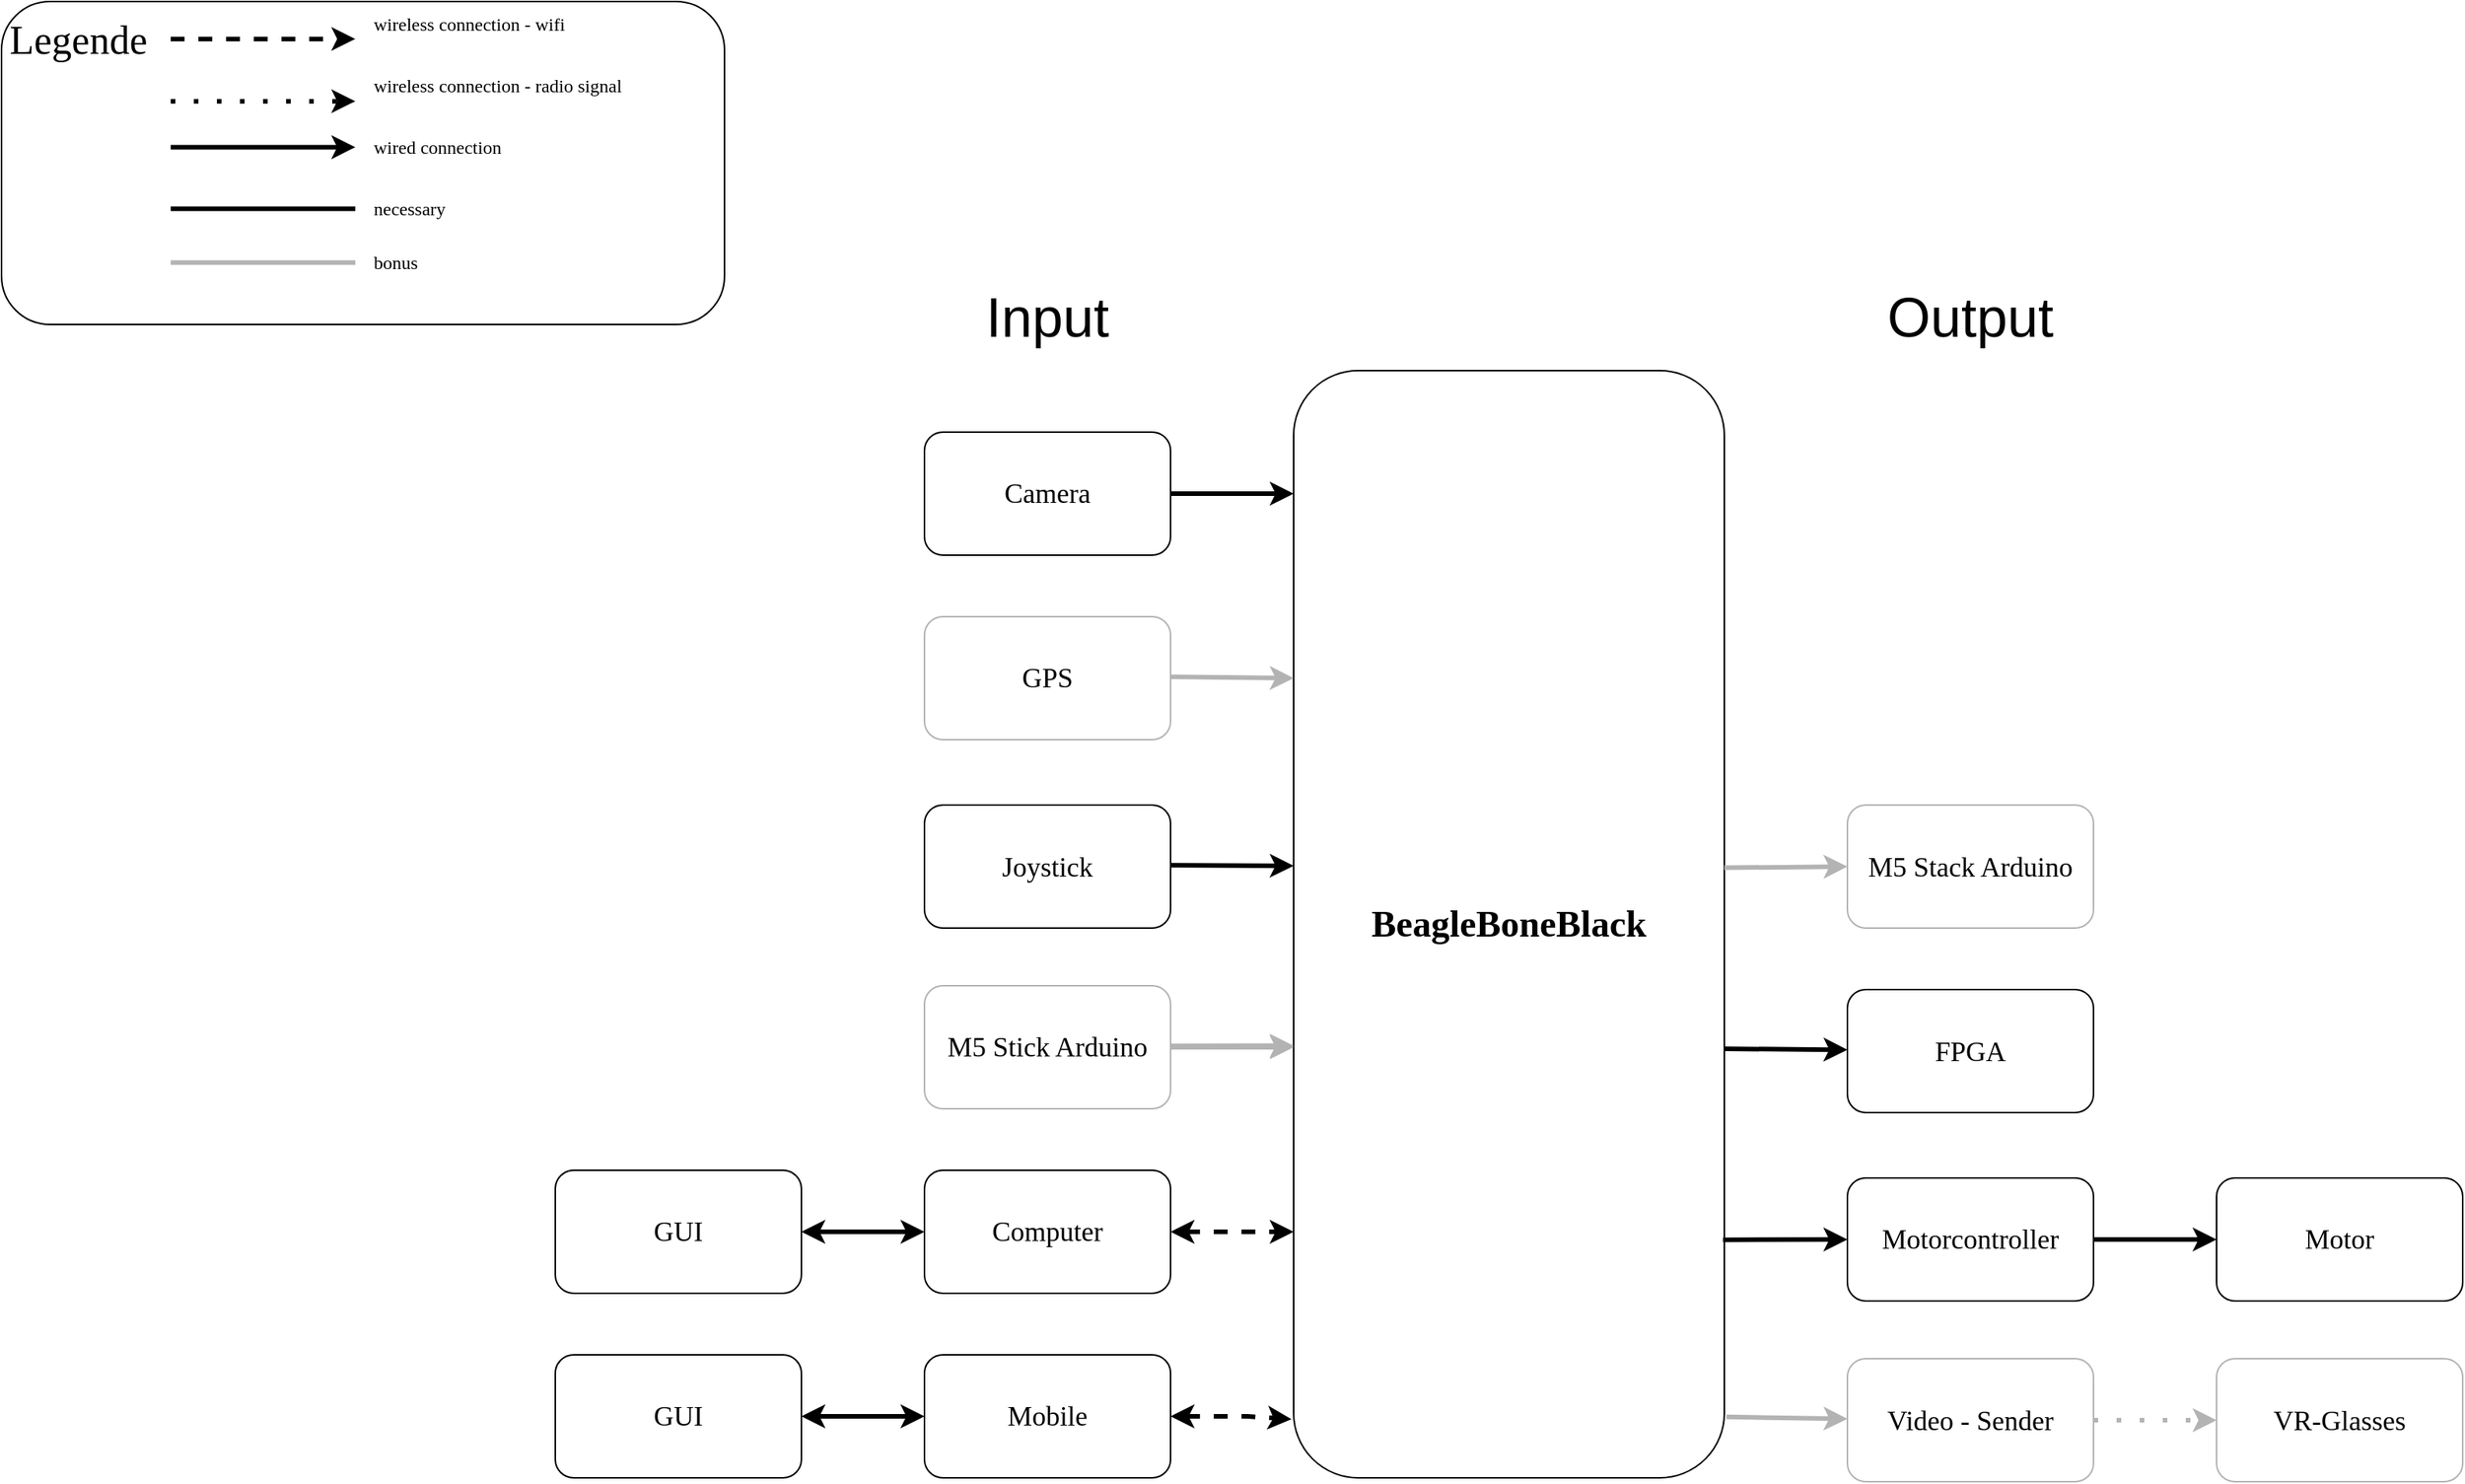 <mxfile>
    <diagram id="vDkpHy24H6BLEEyWHWST" name="Page-1">
        <mxGraphModel dx="1996" dy="1542" grid="1" gridSize="10" guides="1" tooltips="1" connect="1" arrows="1" fold="1" page="1" pageScale="1" pageWidth="850" pageHeight="1100" math="0" shadow="0">
            <root>
                <mxCell id="0"/>
                <mxCell id="1" parent="0"/>
                <mxCell id="u42_QQyzw5wVbMvCu_jc-66" value="" style="rounded=1;whiteSpace=wrap;html=1;fontFamily=Comic Sans MS;fillColor=none;" parent="1" vertex="1">
                    <mxGeometry x="40" y="40" width="470" height="210" as="geometry"/>
                </mxCell>
                <mxCell id="u42_QQyzw5wVbMvCu_jc-1" value="&lt;font style=&quot;font-size: 18px&quot;&gt;M5 Stack Arduino&lt;/font&gt;" style="rounded=1;whiteSpace=wrap;html=1;fontFamily=Comic Sans MS;strokeColor=#B3B3B3;" parent="1" vertex="1">
                    <mxGeometry x="1240" y="562.5" width="160" height="80" as="geometry"/>
                </mxCell>
                <mxCell id="u42_QQyzw5wVbMvCu_jc-2" value="&lt;font style=&quot;font-size: 18px&quot;&gt;GUI &lt;/font&gt;" style="rounded=1;whiteSpace=wrap;html=1;fontFamily=Comic Sans MS;" parent="1" vertex="1">
                    <mxGeometry x="400" y="920" width="160" height="80" as="geometry"/>
                </mxCell>
                <mxCell id="u42_QQyzw5wVbMvCu_jc-4" value="&lt;font style=&quot;font-size: 18px&quot;&gt;Joystick&lt;/font&gt;" style="rounded=1;whiteSpace=wrap;html=1;fontFamily=Comic Sans MS;" parent="1" vertex="1">
                    <mxGeometry x="640" y="562.5" width="160" height="80" as="geometry"/>
                </mxCell>
                <mxCell id="u42_QQyzw5wVbMvCu_jc-5" value="&lt;h1&gt;&lt;font style=&quot;font-size: 24px&quot;&gt;BeagleBoneBlack&lt;/font&gt;&lt;/h1&gt;" style="rounded=1;whiteSpace=wrap;html=1;fontFamily=Comic Sans MS;" parent="1" vertex="1">
                    <mxGeometry x="880" y="280" width="280" height="720" as="geometry"/>
                </mxCell>
                <mxCell id="u42_QQyzw5wVbMvCu_jc-9" value="&lt;font style=&quot;font-size: 18px&quot;&gt;Camera&lt;/font&gt;" style="rounded=1;whiteSpace=wrap;html=1;fontFamily=Comic Sans MS;" parent="1" vertex="1">
                    <mxGeometry x="640" y="320" width="160" height="80" as="geometry"/>
                </mxCell>
                <mxCell id="u42_QQyzw5wVbMvCu_jc-10" value="&lt;font style=&quot;font-size: 18px&quot;&gt;Motorcontroller&lt;/font&gt;" style="rounded=1;whiteSpace=wrap;html=1;fontFamily=Comic Sans MS;" parent="1" vertex="1">
                    <mxGeometry x="1240" y="805" width="160" height="80" as="geometry"/>
                </mxCell>
                <mxCell id="u42_QQyzw5wVbMvCu_jc-11" value="&lt;font style=&quot;font-size: 18px&quot;&gt;FPGA&lt;/font&gt;" style="rounded=1;whiteSpace=wrap;html=1;fontFamily=Comic Sans MS;" parent="1" vertex="1">
                    <mxGeometry x="1240" y="682.5" width="160" height="80" as="geometry"/>
                </mxCell>
                <mxCell id="u42_QQyzw5wVbMvCu_jc-15" value="" style="endArrow=classic;html=1;rounded=0;strokeWidth=3;dashed=1;fontFamily=Comic Sans MS;" parent="1" edge="1">
                    <mxGeometry width="50" height="50" relative="1" as="geometry">
                        <mxPoint x="150" y="64.33" as="sourcePoint"/>
                        <mxPoint x="270" y="64.33" as="targetPoint"/>
                    </mxGeometry>
                </mxCell>
                <mxCell id="u42_QQyzw5wVbMvCu_jc-16" value="wireless connection - wifi" style="text;html=1;align=left;verticalAlign=middle;resizable=0;points=[];autosize=1;strokeColor=none;fillColor=none;fontFamily=Comic Sans MS;" parent="1" vertex="1">
                    <mxGeometry x="280" y="40" width="180" height="30" as="geometry"/>
                </mxCell>
                <mxCell id="u42_QQyzw5wVbMvCu_jc-19" value="" style="endArrow=classic;html=1;rounded=0;strokeWidth=3;fontFamily=Comic Sans MS;" parent="1" edge="1">
                    <mxGeometry width="50" height="50" relative="1" as="geometry">
                        <mxPoint x="150" y="134.71" as="sourcePoint"/>
                        <mxPoint x="270" y="134.71" as="targetPoint"/>
                        <Array as="points">
                            <mxPoint x="210" y="134.71"/>
                        </Array>
                    </mxGeometry>
                </mxCell>
                <mxCell id="u42_QQyzw5wVbMvCu_jc-20" value="wired connection" style="text;html=1;align=left;verticalAlign=middle;resizable=0;points=[];autosize=1;strokeColor=none;fillColor=none;fontFamily=Comic Sans MS;" parent="1" vertex="1">
                    <mxGeometry x="280" y="120" width="130" height="30" as="geometry"/>
                </mxCell>
                <mxCell id="u42_QQyzw5wVbMvCu_jc-21" value="&lt;font style=&quot;font-size: 18px&quot;&gt;GUI&lt;/font&gt;" style="rounded=1;whiteSpace=wrap;html=1;fontFamily=Comic Sans MS;" parent="1" vertex="1">
                    <mxGeometry x="400" y="800" width="160" height="80" as="geometry"/>
                </mxCell>
                <mxCell id="9" value="" style="edgeStyle=none;html=1;fontSize=18;strokeColor=#B3B3B3;strokeWidth=3;" edge="1" parent="1" source="u42_QQyzw5wVbMvCu_jc-22">
                    <mxGeometry relative="1" as="geometry">
                        <mxPoint x="880" y="720" as="targetPoint"/>
                    </mxGeometry>
                </mxCell>
                <mxCell id="u42_QQyzw5wVbMvCu_jc-22" value="&lt;font style=&quot;font-size: 18px&quot;&gt;M5 Stick Arduino &lt;/font&gt;" style="rounded=1;whiteSpace=wrap;html=1;fontFamily=Comic Sans MS;strokeColor=#B3B3B3;" parent="1" vertex="1">
                    <mxGeometry x="640" y="680" width="160" height="80" as="geometry"/>
                </mxCell>
                <mxCell id="u42_QQyzw5wVbMvCu_jc-23" value="&lt;font style=&quot;font-size: 18px&quot;&gt;Video - Sender&lt;/font&gt;" style="rounded=1;whiteSpace=wrap;html=1;fontFamily=Comic Sans MS;strokeColor=#B3B3B3;" parent="1" vertex="1">
                    <mxGeometry x="1240" y="922.5" width="160" height="80" as="geometry"/>
                </mxCell>
                <mxCell id="u42_QQyzw5wVbMvCu_jc-26" value="&lt;font style=&quot;font-size: 18px&quot;&gt;Computer&lt;/font&gt;" style="rounded=1;whiteSpace=wrap;html=1;fontFamily=Comic Sans MS;" parent="1" vertex="1">
                    <mxGeometry x="640" y="800" width="160" height="80" as="geometry"/>
                </mxCell>
                <mxCell id="u42_QQyzw5wVbMvCu_jc-29" value="&lt;font style=&quot;font-size: 18px&quot;&gt;Mobile&lt;/font&gt;" style="rounded=1;whiteSpace=wrap;html=1;fontFamily=Comic Sans MS;" parent="1" vertex="1">
                    <mxGeometry x="640" y="920" width="160" height="80" as="geometry"/>
                </mxCell>
                <mxCell id="u42_QQyzw5wVbMvCu_jc-30" value="&lt;font style=&quot;font-size: 18px&quot;&gt;GPS&lt;/font&gt;" style="rounded=1;whiteSpace=wrap;html=1;fontFamily=Comic Sans MS;strokeColor=#B3B3B3;" parent="1" vertex="1">
                    <mxGeometry x="640" y="440" width="160" height="80" as="geometry"/>
                </mxCell>
                <mxCell id="u42_QQyzw5wVbMvCu_jc-31" value="&lt;font style=&quot;font-size: 18px&quot;&gt;Motor&lt;/font&gt;" style="rounded=1;whiteSpace=wrap;html=1;fontFamily=Comic Sans MS;" parent="1" vertex="1">
                    <mxGeometry x="1480" y="805" width="160" height="80" as="geometry"/>
                </mxCell>
                <mxCell id="u42_QQyzw5wVbMvCu_jc-40" value="&lt;font style=&quot;font-size: 18px&quot;&gt;VR-Glasses&lt;/font&gt;" style="rounded=1;whiteSpace=wrap;html=1;fontFamily=Comic Sans MS;strokeColor=#B3B3B3;" parent="1" vertex="1">
                    <mxGeometry x="1480" y="922.5" width="160" height="80" as="geometry"/>
                </mxCell>
                <mxCell id="u42_QQyzw5wVbMvCu_jc-41" value="" style="edgeStyle=orthogonalEdgeStyle;rounded=0;orthogonalLoop=1;jettySize=auto;html=1;strokeWidth=3;entryX=0;entryY=0.5;entryDx=0;entryDy=0;dashed=1;exitX=1;exitY=0.5;exitDx=0;exitDy=0;dashPattern=1 4;fontFamily=Comic Sans MS;strokeColor=#B3B3B3;" parent="1" source="u42_QQyzw5wVbMvCu_jc-23" target="u42_QQyzw5wVbMvCu_jc-40" edge="1">
                    <mxGeometry relative="1" as="geometry">
                        <mxPoint x="810" y="892.5" as="sourcePoint"/>
                        <mxPoint x="900" y="892.5" as="targetPoint"/>
                    </mxGeometry>
                </mxCell>
                <mxCell id="u42_QQyzw5wVbMvCu_jc-42" value="" style="endArrow=classic;html=1;rounded=0;strokeWidth=3;exitX=1;exitY=0.5;exitDx=0;exitDy=0;entryX=0;entryY=0.5;entryDx=0;entryDy=0;fontFamily=Comic Sans MS;" parent="1" source="u42_QQyzw5wVbMvCu_jc-10" target="u42_QQyzw5wVbMvCu_jc-31" edge="1">
                    <mxGeometry width="50" height="50" relative="1" as="geometry">
                        <mxPoint x="560" y="377.5" as="sourcePoint"/>
                        <mxPoint x="680" y="377.5" as="targetPoint"/>
                    </mxGeometry>
                </mxCell>
                <mxCell id="u42_QQyzw5wVbMvCu_jc-44" value="" style="endArrow=classic;html=1;rounded=0;strokeWidth=3;entryX=0;entryY=0.5;entryDx=0;entryDy=0;exitX=0.997;exitY=0.785;exitDx=0;exitDy=0;exitPerimeter=0;fontFamily=Comic Sans MS;" parent="1" source="u42_QQyzw5wVbMvCu_jc-5" target="u42_QQyzw5wVbMvCu_jc-10" edge="1">
                    <mxGeometry width="50" height="50" relative="1" as="geometry">
                        <mxPoint x="1170" y="845.5" as="sourcePoint"/>
                        <mxPoint x="1250" y="732.5" as="targetPoint"/>
                    </mxGeometry>
                </mxCell>
                <mxCell id="u42_QQyzw5wVbMvCu_jc-47" value="" style="endArrow=classic;startArrow=classic;html=1;rounded=0;dashed=1;strokeWidth=3;exitX=1;exitY=0.5;exitDx=0;exitDy=0;fontFamily=Comic Sans MS;" parent="1" source="u42_QQyzw5wVbMvCu_jc-26" edge="1">
                    <mxGeometry width="50" height="50" relative="1" as="geometry">
                        <mxPoint x="1030" y="590" as="sourcePoint"/>
                        <mxPoint x="880" y="840" as="targetPoint"/>
                        <Array as="points">
                            <mxPoint x="870" y="840"/>
                        </Array>
                    </mxGeometry>
                </mxCell>
                <mxCell id="u42_QQyzw5wVbMvCu_jc-49" value="" style="endArrow=classic;startArrow=classic;html=1;rounded=0;dashed=1;strokeWidth=3;exitX=1;exitY=0.5;exitDx=0;exitDy=0;entryX=-0.005;entryY=0.947;entryDx=0;entryDy=0;entryPerimeter=0;fontFamily=Comic Sans MS;" parent="1" source="u42_QQyzw5wVbMvCu_jc-29" target="u42_QQyzw5wVbMvCu_jc-5" edge="1">
                    <mxGeometry width="50" height="50" relative="1" as="geometry">
                        <mxPoint x="810" y="850" as="sourcePoint"/>
                        <mxPoint x="900" y="850" as="targetPoint"/>
                        <Array as="points">
                            <mxPoint x="850" y="960"/>
                        </Array>
                    </mxGeometry>
                </mxCell>
                <mxCell id="u42_QQyzw5wVbMvCu_jc-50" value="" style="endArrow=classic;html=1;rounded=0;strokeWidth=3;entryX=0;entryY=0.5;entryDx=0;entryDy=0;fontFamily=Comic Sans MS;" parent="1" edge="1">
                    <mxGeometry width="50" height="50" relative="1" as="geometry">
                        <mxPoint x="1160" y="721" as="sourcePoint"/>
                        <mxPoint x="1240" y="721.67" as="targetPoint"/>
                    </mxGeometry>
                </mxCell>
                <mxCell id="u42_QQyzw5wVbMvCu_jc-51" value="" style="endArrow=classic;html=1;rounded=0;strokeWidth=3;entryX=0;entryY=0.5;entryDx=0;entryDy=0;exitX=1;exitY=0.449;exitDx=0;exitDy=0;exitPerimeter=0;fontFamily=Comic Sans MS;strokeColor=#B3B3B3;" parent="1" source="u42_QQyzw5wVbMvCu_jc-5" target="u42_QQyzw5wVbMvCu_jc-1" edge="1">
                    <mxGeometry width="50" height="50" relative="1" as="geometry">
                        <mxPoint x="1160" y="600" as="sourcePoint"/>
                        <mxPoint x="1250" y="731.67" as="targetPoint"/>
                    </mxGeometry>
                </mxCell>
                <mxCell id="u42_QQyzw5wVbMvCu_jc-52" value="" style="endArrow=classic;html=1;rounded=0;strokeWidth=3;entryX=0;entryY=0.5;entryDx=0;entryDy=0;exitX=1.005;exitY=0.945;exitDx=0;exitDy=0;exitPerimeter=0;fontFamily=Comic Sans MS;strokeColor=#B3B3B3;" parent="1" source="u42_QQyzw5wVbMvCu_jc-5" edge="1">
                    <mxGeometry width="50" height="50" relative="1" as="geometry">
                        <mxPoint x="1170" y="962.17" as="sourcePoint"/>
                        <mxPoint x="1240" y="961.67" as="targetPoint"/>
                    </mxGeometry>
                </mxCell>
                <mxCell id="u42_QQyzw5wVbMvCu_jc-53" value="" style="endArrow=classic;html=1;rounded=0;strokeWidth=3;fontFamily=Comic Sans MS;" parent="1" edge="1">
                    <mxGeometry width="50" height="50" relative="1" as="geometry">
                        <mxPoint x="800" y="360" as="sourcePoint"/>
                        <mxPoint x="880" y="360" as="targetPoint"/>
                    </mxGeometry>
                </mxCell>
                <mxCell id="u42_QQyzw5wVbMvCu_jc-54" value="" style="endArrow=classic;html=1;rounded=0;strokeWidth=3;fontFamily=Comic Sans MS;strokeColor=#B3B3B3;" parent="1" edge="1">
                    <mxGeometry width="50" height="50" relative="1" as="geometry">
                        <mxPoint x="800" y="479.17" as="sourcePoint"/>
                        <mxPoint x="880" y="480" as="targetPoint"/>
                    </mxGeometry>
                </mxCell>
                <mxCell id="u42_QQyzw5wVbMvCu_jc-56" value="" style="endArrow=classic;html=1;rounded=0;strokeWidth=3;fontFamily=Comic Sans MS;" parent="1" edge="1">
                    <mxGeometry width="50" height="50" relative="1" as="geometry">
                        <mxPoint x="800" y="601.67" as="sourcePoint"/>
                        <mxPoint x="880" y="602" as="targetPoint"/>
                    </mxGeometry>
                </mxCell>
                <mxCell id="u42_QQyzw5wVbMvCu_jc-57" value="" style="endArrow=classic;html=1;rounded=0;strokeWidth=3;fontFamily=Comic Sans MS;strokeColor=#B3B3B3;" parent="1" edge="1">
                    <mxGeometry width="50" height="50" relative="1" as="geometry">
                        <mxPoint x="800" y="719.17" as="sourcePoint"/>
                        <mxPoint x="880" y="719" as="targetPoint"/>
                    </mxGeometry>
                </mxCell>
                <mxCell id="u42_QQyzw5wVbMvCu_jc-58" value="" style="endArrow=classic;html=1;rounded=0;strokeWidth=3;dashed=1;dashPattern=1 4;fontFamily=Comic Sans MS;" parent="1" edge="1">
                    <mxGeometry width="50" height="50" relative="1" as="geometry">
                        <mxPoint x="150" y="104.83" as="sourcePoint"/>
                        <mxPoint x="270" y="104.83" as="targetPoint"/>
                        <Array as="points">
                            <mxPoint x="210" y="104.83"/>
                        </Array>
                    </mxGeometry>
                </mxCell>
                <mxCell id="u42_QQyzw5wVbMvCu_jc-61" value="" style="endArrow=classic;startArrow=classic;html=1;rounded=0;strokeWidth=3;entryX=0;entryY=0.5;entryDx=0;entryDy=0;exitX=1;exitY=0.5;exitDx=0;exitDy=0;fontFamily=Comic Sans MS;" parent="1" source="u42_QQyzw5wVbMvCu_jc-21" target="u42_QQyzw5wVbMvCu_jc-26" edge="1">
                    <mxGeometry width="50" height="50" relative="1" as="geometry">
                        <mxPoint x="780" y="630" as="sourcePoint"/>
                        <mxPoint x="830" y="580" as="targetPoint"/>
                    </mxGeometry>
                </mxCell>
                <mxCell id="u42_QQyzw5wVbMvCu_jc-62" value="" style="endArrow=classic;startArrow=classic;html=1;rounded=0;strokeWidth=3;entryX=0;entryY=0.5;entryDx=0;entryDy=0;exitX=1;exitY=0.5;exitDx=0;exitDy=0;fontFamily=Comic Sans MS;" parent="1" source="u42_QQyzw5wVbMvCu_jc-2" target="u42_QQyzw5wVbMvCu_jc-29" edge="1">
                    <mxGeometry width="50" height="50" relative="1" as="geometry">
                        <mxPoint x="570" y="850" as="sourcePoint"/>
                        <mxPoint x="650" y="850" as="targetPoint"/>
                    </mxGeometry>
                </mxCell>
                <mxCell id="u42_QQyzw5wVbMvCu_jc-67" value="&lt;font style=&quot;font-size: 26px;&quot;&gt;Legende&lt;/font&gt;" style="text;html=1;strokeColor=none;fillColor=none;align=center;verticalAlign=middle;whiteSpace=wrap;rounded=0;fontFamily=Comic Sans MS;" parent="1" vertex="1">
                    <mxGeometry x="60" y="50" width="60" height="30" as="geometry"/>
                </mxCell>
                <mxCell id="2" value="" style="endArrow=none;html=1;fontSize=18;strokeWidth=3;" edge="1" parent="1">
                    <mxGeometry width="50" height="50" relative="1" as="geometry">
                        <mxPoint x="270" y="174.76" as="sourcePoint"/>
                        <mxPoint x="150" y="174.76" as="targetPoint"/>
                    </mxGeometry>
                </mxCell>
                <mxCell id="4" value="necessary" style="text;html=1;align=left;verticalAlign=middle;resizable=0;points=[];autosize=1;strokeColor=none;fillColor=none;fontFamily=Comic Sans MS;" vertex="1" parent="1">
                    <mxGeometry x="280" y="165" width="60" height="20" as="geometry"/>
                </mxCell>
                <mxCell id="5" value="&lt;span style=&quot;text-align: center&quot;&gt;wireless connection -&lt;/span&gt;&lt;span class=&quot;Y2IQFc&quot; lang=&quot;en&quot; style=&quot;text-align: center&quot;&gt;&amp;nbsp;radio signal&lt;/span&gt;&lt;span style=&quot;text-align: center&quot;&gt;&amp;nbsp; &amp;nbsp; &amp;nbsp; &amp;nbsp;&amp;nbsp;&lt;/span&gt;" style="text;html=1;align=left;verticalAlign=middle;resizable=0;points=[];autosize=1;strokeColor=none;fillColor=none;fontFamily=Comic Sans MS;" vertex="1" parent="1">
                    <mxGeometry x="280" y="85" width="200" height="20" as="geometry"/>
                </mxCell>
                <mxCell id="6" value="bonus" style="text;html=1;align=left;verticalAlign=middle;resizable=0;points=[];autosize=1;strokeColor=none;fillColor=none;fontFamily=Comic Sans MS;" vertex="1" parent="1">
                    <mxGeometry x="280" y="200" width="40" height="20" as="geometry"/>
                </mxCell>
                <mxCell id="7" value="" style="endArrow=none;html=1;fontSize=18;strokeWidth=3;strokeColor=#B3B3B3;" edge="1" parent="1">
                    <mxGeometry width="50" height="50" relative="1" as="geometry">
                        <mxPoint x="270" y="209.76" as="sourcePoint"/>
                        <mxPoint x="150" y="209.76" as="targetPoint"/>
                    </mxGeometry>
                </mxCell>
                <mxCell id="10" value="&lt;font style=&quot;font-size: 36px&quot;&gt;Input&lt;/font&gt;" style="text;html=1;strokeColor=none;fillColor=none;align=center;verticalAlign=middle;whiteSpace=wrap;rounded=0;fontSize=18;" vertex="1" parent="1">
                    <mxGeometry x="690" y="230" width="60" height="30" as="geometry"/>
                </mxCell>
                <mxCell id="11" value="&lt;font style=&quot;font-size: 36px&quot;&gt;Output&lt;/font&gt;" style="text;html=1;strokeColor=none;fillColor=none;align=center;verticalAlign=middle;whiteSpace=wrap;rounded=0;fontSize=18;" vertex="1" parent="1">
                    <mxGeometry x="1290" y="230" width="60" height="30" as="geometry"/>
                </mxCell>
            </root>
        </mxGraphModel>
    </diagram>
</mxfile>